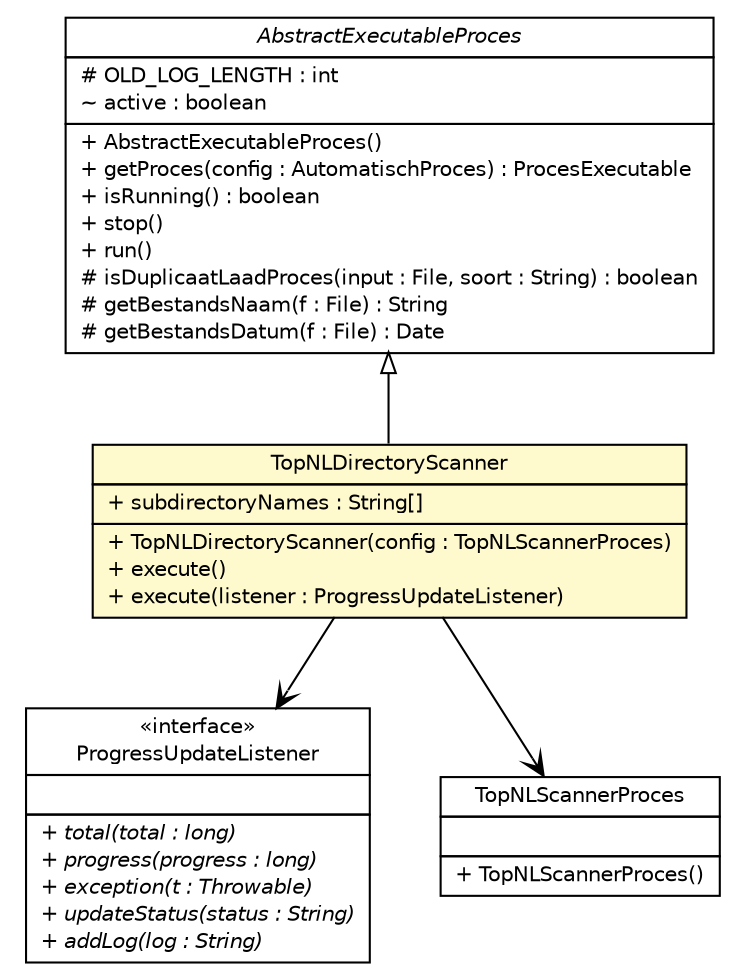 #!/usr/local/bin/dot
#
# Class diagram 
# Generated by UMLGraph version R5_6-24-gf6e263 (http://www.umlgraph.org/)
#

digraph G {
	edge [fontname="Helvetica",fontsize=10,labelfontname="Helvetica",labelfontsize=10];
	node [fontname="Helvetica",fontsize=10,shape=plaintext];
	nodesep=0.25;
	ranksep=0.5;
	// nl.b3p.brmo.service.scanner.TopNLDirectoryScanner
	c2159 [label=<<table title="nl.b3p.brmo.service.scanner.TopNLDirectoryScanner" border="0" cellborder="1" cellspacing="0" cellpadding="2" port="p" bgcolor="lemonChiffon" href="./TopNLDirectoryScanner.html">
		<tr><td><table border="0" cellspacing="0" cellpadding="1">
<tr><td align="center" balign="center"> TopNLDirectoryScanner </td></tr>
		</table></td></tr>
		<tr><td><table border="0" cellspacing="0" cellpadding="1">
<tr><td align="left" balign="left"> + subdirectoryNames : String[] </td></tr>
		</table></td></tr>
		<tr><td><table border="0" cellspacing="0" cellpadding="1">
<tr><td align="left" balign="left"> + TopNLDirectoryScanner(config : TopNLScannerProces) </td></tr>
<tr><td align="left" balign="left"> + execute() </td></tr>
<tr><td align="left" balign="left"> + execute(listener : ProgressUpdateListener) </td></tr>
		</table></td></tr>
		</table>>, URL="./TopNLDirectoryScanner.html", fontname="Helvetica", fontcolor="black", fontsize=10.0];
	// nl.b3p.brmo.service.scanner.AbstractExecutableProces
	c2161 [label=<<table title="nl.b3p.brmo.service.scanner.AbstractExecutableProces" border="0" cellborder="1" cellspacing="0" cellpadding="2" port="p" href="./AbstractExecutableProces.html">
		<tr><td><table border="0" cellspacing="0" cellpadding="1">
<tr><td align="center" balign="center"><font face="Helvetica-Oblique"> AbstractExecutableProces </font></td></tr>
		</table></td></tr>
		<tr><td><table border="0" cellspacing="0" cellpadding="1">
<tr><td align="left" balign="left"> # OLD_LOG_LENGTH : int </td></tr>
<tr><td align="left" balign="left"> ~ active : boolean </td></tr>
		</table></td></tr>
		<tr><td><table border="0" cellspacing="0" cellpadding="1">
<tr><td align="left" balign="left"> + AbstractExecutableProces() </td></tr>
<tr><td align="left" balign="left"> + getProces(config : AutomatischProces) : ProcesExecutable </td></tr>
<tr><td align="left" balign="left"> + isRunning() : boolean </td></tr>
<tr><td align="left" balign="left"> + stop() </td></tr>
<tr><td align="left" balign="left"> + run() </td></tr>
<tr><td align="left" balign="left"> # isDuplicaatLaadProces(input : File, soort : String) : boolean </td></tr>
<tr><td align="left" balign="left"> # getBestandsNaam(f : File) : String </td></tr>
<tr><td align="left" balign="left"> # getBestandsDatum(f : File) : Date </td></tr>
		</table></td></tr>
		</table>>, URL="./AbstractExecutableProces.html", fontname="Helvetica", fontcolor="black", fontsize=10.0];
	// nl.b3p.brmo.service.scanner.ProgressUpdateListener
	c2163 [label=<<table title="nl.b3p.brmo.service.scanner.ProgressUpdateListener" border="0" cellborder="1" cellspacing="0" cellpadding="2" port="p" href="./ProgressUpdateListener.html">
		<tr><td><table border="0" cellspacing="0" cellpadding="1">
<tr><td align="center" balign="center"> &#171;interface&#187; </td></tr>
<tr><td align="center" balign="center"> ProgressUpdateListener </td></tr>
		</table></td></tr>
		<tr><td><table border="0" cellspacing="0" cellpadding="1">
<tr><td align="left" balign="left">  </td></tr>
		</table></td></tr>
		<tr><td><table border="0" cellspacing="0" cellpadding="1">
<tr><td align="left" balign="left"><font face="Helvetica-Oblique" point-size="10.0"> + total(total : long) </font></td></tr>
<tr><td align="left" balign="left"><font face="Helvetica-Oblique" point-size="10.0"> + progress(progress : long) </font></td></tr>
<tr><td align="left" balign="left"><font face="Helvetica-Oblique" point-size="10.0"> + exception(t : Throwable) </font></td></tr>
<tr><td align="left" balign="left"><font face="Helvetica-Oblique" point-size="10.0"> + updateStatus(status : String) </font></td></tr>
<tr><td align="left" balign="left"><font face="Helvetica-Oblique" point-size="10.0"> + addLog(log : String) </font></td></tr>
		</table></td></tr>
		</table>>, URL="./ProgressUpdateListener.html", fontname="Helvetica", fontcolor="black", fontsize=10.0];
	//nl.b3p.brmo.service.scanner.TopNLDirectoryScanner extends nl.b3p.brmo.service.scanner.AbstractExecutableProces
	c2161:p -> c2159:p [dir=back,arrowtail=empty];
	// nl.b3p.brmo.service.scanner.TopNLDirectoryScanner NAVASSOC nl.b3p.brmo.persistence.staging.TopNLScannerProces
	c2159:p -> c2177:p [taillabel="", label="", headlabel="", fontname="Helvetica", fontcolor="black", fontsize=10.0, color="black", arrowhead=open];
	// nl.b3p.brmo.service.scanner.TopNLDirectoryScanner NAVASSOC nl.b3p.brmo.service.scanner.ProgressUpdateListener
	c2159:p -> c2163:p [taillabel="", label="", headlabel="", fontname="Helvetica", fontcolor="black", fontsize=10.0, color="black", arrowhead=open];
	// nl.b3p.brmo.persistence.staging.TopNLScannerProces
	c2177 [label=<<table title="nl.b3p.brmo.persistence.staging.TopNLScannerProces" border="0" cellborder="1" cellspacing="0" cellpadding="2" port="p">
		<tr><td><table border="0" cellspacing="0" cellpadding="1">
<tr><td align="center" balign="center"> TopNLScannerProces </td></tr>
		</table></td></tr>
		<tr><td><table border="0" cellspacing="0" cellpadding="1">
<tr><td align="left" balign="left">  </td></tr>
		</table></td></tr>
		<tr><td><table border="0" cellspacing="0" cellpadding="1">
<tr><td align="left" balign="left"> + TopNLScannerProces() </td></tr>
		</table></td></tr>
		</table>>, URL="null", fontname="Helvetica", fontcolor="black", fontsize=10.0];
}

